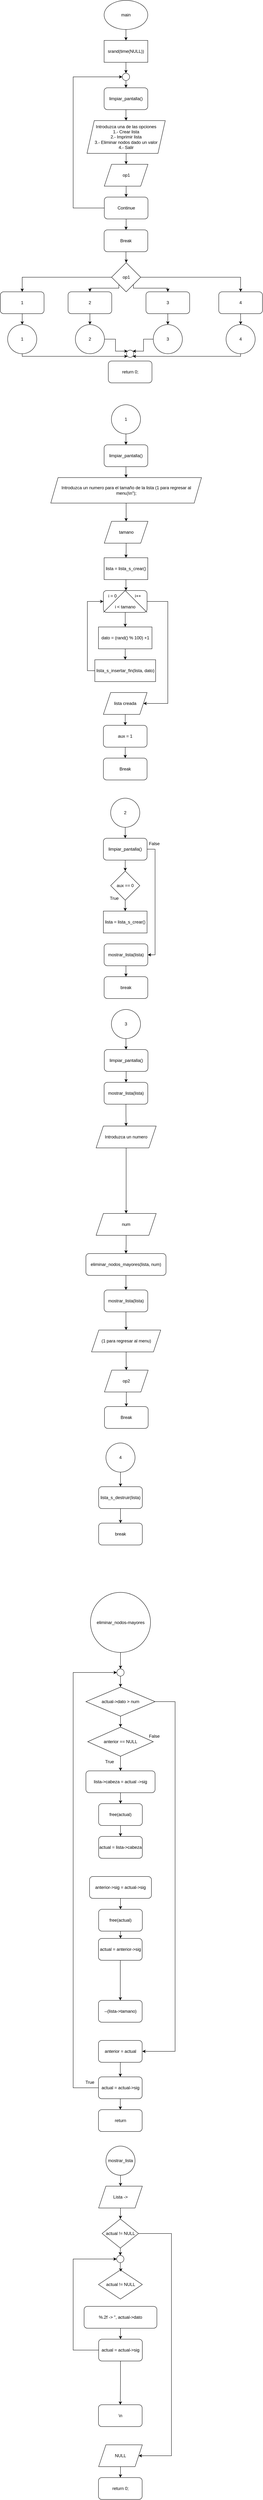 <mxfile version="26.0.13">
  <diagram name="Page-1" id="BQ-xQXfEWZ96B3WqzvJV">
    <mxGraphModel dx="1706" dy="889" grid="1" gridSize="10" guides="1" tooltips="1" connect="1" arrows="1" fold="1" page="1" pageScale="1" pageWidth="850" pageHeight="1100" math="0" shadow="0">
      <root>
        <mxCell id="0" />
        <mxCell id="1" parent="0" />
        <mxCell id="1jdU3O2AD0-BS01FVecg-3" value="" style="edgeStyle=orthogonalEdgeStyle;rounded=0;orthogonalLoop=1;jettySize=auto;html=1;" edge="1" parent="1" source="1jdU3O2AD0-BS01FVecg-1" target="1jdU3O2AD0-BS01FVecg-2">
          <mxGeometry relative="1" as="geometry" />
        </mxCell>
        <mxCell id="1jdU3O2AD0-BS01FVecg-1" value="main" style="ellipse;whiteSpace=wrap;html=1;" vertex="1" parent="1">
          <mxGeometry x="365" y="40" width="120" height="80" as="geometry" />
        </mxCell>
        <mxCell id="1jdU3O2AD0-BS01FVecg-27" style="edgeStyle=orthogonalEdgeStyle;rounded=0;orthogonalLoop=1;jettySize=auto;html=1;entryX=0.5;entryY=0;entryDx=0;entryDy=0;" edge="1" parent="1" source="1jdU3O2AD0-BS01FVecg-2" target="1jdU3O2AD0-BS01FVecg-7">
          <mxGeometry relative="1" as="geometry" />
        </mxCell>
        <mxCell id="1jdU3O2AD0-BS01FVecg-2" value="srand(time(NULL))" style="whiteSpace=wrap;html=1;" vertex="1" parent="1">
          <mxGeometry x="365" y="150" width="120" height="60" as="geometry" />
        </mxCell>
        <mxCell id="1jdU3O2AD0-BS01FVecg-12" style="edgeStyle=orthogonalEdgeStyle;rounded=0;orthogonalLoop=1;jettySize=auto;html=1;entryX=0.5;entryY=0;entryDx=0;entryDy=0;" edge="1" parent="1" source="1jdU3O2AD0-BS01FVecg-7" target="1jdU3O2AD0-BS01FVecg-8">
          <mxGeometry relative="1" as="geometry" />
        </mxCell>
        <mxCell id="1jdU3O2AD0-BS01FVecg-7" value="" style="ellipse;whiteSpace=wrap;html=1;aspect=fixed;" vertex="1" parent="1">
          <mxGeometry x="415" y="240" width="20" height="20" as="geometry" />
        </mxCell>
        <mxCell id="1jdU3O2AD0-BS01FVecg-13" style="edgeStyle=orthogonalEdgeStyle;rounded=0;orthogonalLoop=1;jettySize=auto;html=1;exitX=0.5;exitY=1;exitDx=0;exitDy=0;" edge="1" parent="1" source="1jdU3O2AD0-BS01FVecg-8" target="1jdU3O2AD0-BS01FVecg-9">
          <mxGeometry relative="1" as="geometry" />
        </mxCell>
        <mxCell id="1jdU3O2AD0-BS01FVecg-8" value="limpiar_pantalla()" style="rounded=1;whiteSpace=wrap;html=1;" vertex="1" parent="1">
          <mxGeometry x="365" y="280" width="120" height="60" as="geometry" />
        </mxCell>
        <mxCell id="1jdU3O2AD0-BS01FVecg-21" style="edgeStyle=orthogonalEdgeStyle;rounded=0;orthogonalLoop=1;jettySize=auto;html=1;" edge="1" parent="1" source="1jdU3O2AD0-BS01FVecg-9" target="1jdU3O2AD0-BS01FVecg-14">
          <mxGeometry relative="1" as="geometry" />
        </mxCell>
        <mxCell id="1jdU3O2AD0-BS01FVecg-9" value="&lt;div&gt;Introduzca una de las opciones&lt;/div&gt;&lt;div&gt;1.- Crear lista&lt;/div&gt;&lt;div&gt;2.- Imprimir lista&lt;/div&gt;&lt;div&gt;3.- Eliminar nodos dado un valor&lt;/div&gt;&lt;div&gt;4.- Salir&lt;/div&gt;" style="shape=parallelogram;perimeter=parallelogramPerimeter;whiteSpace=wrap;html=1;fixedSize=1;" vertex="1" parent="1">
          <mxGeometry x="318" y="370" width="215" height="90" as="geometry" />
        </mxCell>
        <mxCell id="1jdU3O2AD0-BS01FVecg-22" style="edgeStyle=orthogonalEdgeStyle;rounded=0;orthogonalLoop=1;jettySize=auto;html=1;" edge="1" parent="1" source="1jdU3O2AD0-BS01FVecg-14" target="1jdU3O2AD0-BS01FVecg-19">
          <mxGeometry relative="1" as="geometry" />
        </mxCell>
        <mxCell id="1jdU3O2AD0-BS01FVecg-14" value="op1" style="shape=parallelogram;perimeter=parallelogramPerimeter;whiteSpace=wrap;html=1;fixedSize=1;" vertex="1" parent="1">
          <mxGeometry x="365.5" y="490" width="120" height="60" as="geometry" />
        </mxCell>
        <mxCell id="1jdU3O2AD0-BS01FVecg-25" style="edgeStyle=orthogonalEdgeStyle;rounded=0;orthogonalLoop=1;jettySize=auto;html=1;" edge="1" parent="1" source="1jdU3O2AD0-BS01FVecg-17">
          <mxGeometry relative="1" as="geometry">
            <mxPoint x="425.455" y="760.045" as="targetPoint" />
          </mxGeometry>
        </mxCell>
        <mxCell id="1jdU3O2AD0-BS01FVecg-17" value="Break" style="rounded=1;whiteSpace=wrap;html=1;" vertex="1" parent="1">
          <mxGeometry x="365" y="670" width="120" height="60" as="geometry" />
        </mxCell>
        <mxCell id="1jdU3O2AD0-BS01FVecg-20" style="edgeStyle=orthogonalEdgeStyle;rounded=0;orthogonalLoop=1;jettySize=auto;html=1;entryX=0;entryY=0.5;entryDx=0;entryDy=0;" edge="1" parent="1" source="1jdU3O2AD0-BS01FVecg-19" target="1jdU3O2AD0-BS01FVecg-7">
          <mxGeometry relative="1" as="geometry">
            <Array as="points">
              <mxPoint x="280" y="610" />
              <mxPoint x="280" y="250" />
            </Array>
          </mxGeometry>
        </mxCell>
        <mxCell id="1jdU3O2AD0-BS01FVecg-23" style="edgeStyle=orthogonalEdgeStyle;rounded=0;orthogonalLoop=1;jettySize=auto;html=1;" edge="1" parent="1" source="1jdU3O2AD0-BS01FVecg-19" target="1jdU3O2AD0-BS01FVecg-17">
          <mxGeometry relative="1" as="geometry" />
        </mxCell>
        <mxCell id="1jdU3O2AD0-BS01FVecg-19" value="Continue" style="rounded=1;whiteSpace=wrap;html=1;" vertex="1" parent="1">
          <mxGeometry x="365.5" y="580" width="120" height="60" as="geometry" />
        </mxCell>
        <mxCell id="1jdU3O2AD0-BS01FVecg-68" style="edgeStyle=orthogonalEdgeStyle;rounded=0;orthogonalLoop=1;jettySize=auto;html=1;entryX=0.5;entryY=0;entryDx=0;entryDy=0;" edge="1" parent="1" source="1jdU3O2AD0-BS01FVecg-24" target="1jdU3O2AD0-BS01FVecg-26">
          <mxGeometry relative="1" as="geometry" />
        </mxCell>
        <mxCell id="1jdU3O2AD0-BS01FVecg-69" style="edgeStyle=orthogonalEdgeStyle;rounded=0;orthogonalLoop=1;jettySize=auto;html=1;exitX=0;exitY=1;exitDx=0;exitDy=0;entryX=0.5;entryY=0;entryDx=0;entryDy=0;" edge="1" parent="1" source="1jdU3O2AD0-BS01FVecg-24" target="1jdU3O2AD0-BS01FVecg-28">
          <mxGeometry relative="1" as="geometry">
            <Array as="points">
              <mxPoint x="405" y="830" />
              <mxPoint x="326" y="830" />
            </Array>
          </mxGeometry>
        </mxCell>
        <mxCell id="1jdU3O2AD0-BS01FVecg-70" style="edgeStyle=orthogonalEdgeStyle;rounded=0;orthogonalLoop=1;jettySize=auto;html=1;exitX=1;exitY=1;exitDx=0;exitDy=0;entryX=0.5;entryY=0;entryDx=0;entryDy=0;" edge="1" parent="1" source="1jdU3O2AD0-BS01FVecg-24" target="1jdU3O2AD0-BS01FVecg-29">
          <mxGeometry relative="1" as="geometry">
            <Array as="points">
              <mxPoint x="445" y="830" />
              <mxPoint x="540" y="830" />
            </Array>
          </mxGeometry>
        </mxCell>
        <mxCell id="1jdU3O2AD0-BS01FVecg-71" style="edgeStyle=orthogonalEdgeStyle;rounded=0;orthogonalLoop=1;jettySize=auto;html=1;" edge="1" parent="1" source="1jdU3O2AD0-BS01FVecg-24" target="1jdU3O2AD0-BS01FVecg-30">
          <mxGeometry relative="1" as="geometry">
            <Array as="points">
              <mxPoint x="740" y="800" />
            </Array>
          </mxGeometry>
        </mxCell>
        <mxCell id="1jdU3O2AD0-BS01FVecg-24" value="op1" style="rhombus;whiteSpace=wrap;html=1;" vertex="1" parent="1">
          <mxGeometry x="385.5" y="760" width="80" height="80" as="geometry" />
        </mxCell>
        <mxCell id="1jdU3O2AD0-BS01FVecg-32" value="" style="edgeStyle=orthogonalEdgeStyle;rounded=0;orthogonalLoop=1;jettySize=auto;html=1;" edge="1" parent="1" source="1jdU3O2AD0-BS01FVecg-26" target="1jdU3O2AD0-BS01FVecg-31">
          <mxGeometry relative="1" as="geometry" />
        </mxCell>
        <mxCell id="1jdU3O2AD0-BS01FVecg-26" value="1" style="rounded=1;whiteSpace=wrap;html=1;" vertex="1" parent="1">
          <mxGeometry x="80" y="840" width="120" height="60" as="geometry" />
        </mxCell>
        <mxCell id="1jdU3O2AD0-BS01FVecg-34" value="" style="edgeStyle=orthogonalEdgeStyle;rounded=0;orthogonalLoop=1;jettySize=auto;html=1;" edge="1" parent="1" source="1jdU3O2AD0-BS01FVecg-28" target="1jdU3O2AD0-BS01FVecg-33">
          <mxGeometry relative="1" as="geometry" />
        </mxCell>
        <mxCell id="1jdU3O2AD0-BS01FVecg-28" value="2" style="rounded=1;whiteSpace=wrap;html=1;" vertex="1" parent="1">
          <mxGeometry x="266" y="840" width="120" height="60" as="geometry" />
        </mxCell>
        <mxCell id="1jdU3O2AD0-BS01FVecg-36" value="" style="edgeStyle=orthogonalEdgeStyle;rounded=0;orthogonalLoop=1;jettySize=auto;html=1;" edge="1" parent="1" source="1jdU3O2AD0-BS01FVecg-29" target="1jdU3O2AD0-BS01FVecg-35">
          <mxGeometry relative="1" as="geometry" />
        </mxCell>
        <mxCell id="1jdU3O2AD0-BS01FVecg-29" value="3" style="rounded=1;whiteSpace=wrap;html=1;" vertex="1" parent="1">
          <mxGeometry x="480" y="840" width="120" height="60" as="geometry" />
        </mxCell>
        <mxCell id="1jdU3O2AD0-BS01FVecg-38" value="" style="edgeStyle=orthogonalEdgeStyle;rounded=0;orthogonalLoop=1;jettySize=auto;html=1;" edge="1" parent="1" source="1jdU3O2AD0-BS01FVecg-30" target="1jdU3O2AD0-BS01FVecg-37">
          <mxGeometry relative="1" as="geometry" />
        </mxCell>
        <mxCell id="1jdU3O2AD0-BS01FVecg-30" value="4" style="rounded=1;whiteSpace=wrap;html=1;" vertex="1" parent="1">
          <mxGeometry x="680" y="840" width="120" height="60" as="geometry" />
        </mxCell>
        <mxCell id="1jdU3O2AD0-BS01FVecg-121" style="edgeStyle=orthogonalEdgeStyle;rounded=0;orthogonalLoop=1;jettySize=auto;html=1;entryX=0;entryY=1;entryDx=0;entryDy=0;" edge="1" parent="1" source="1jdU3O2AD0-BS01FVecg-31" target="1jdU3O2AD0-BS01FVecg-119">
          <mxGeometry relative="1" as="geometry">
            <Array as="points">
              <mxPoint x="140" y="1017" />
            </Array>
          </mxGeometry>
        </mxCell>
        <mxCell id="1jdU3O2AD0-BS01FVecg-31" value="1" style="ellipse;whiteSpace=wrap;html=1;rounded=1;" vertex="1" parent="1">
          <mxGeometry x="100" y="930" width="80" height="80" as="geometry" />
        </mxCell>
        <mxCell id="1jdU3O2AD0-BS01FVecg-123" style="edgeStyle=orthogonalEdgeStyle;rounded=0;orthogonalLoop=1;jettySize=auto;html=1;entryX=0;entryY=0;entryDx=0;entryDy=0;" edge="1" parent="1" source="1jdU3O2AD0-BS01FVecg-33" target="1jdU3O2AD0-BS01FVecg-119">
          <mxGeometry relative="1" as="geometry" />
        </mxCell>
        <mxCell id="1jdU3O2AD0-BS01FVecg-33" value="2" style="ellipse;whiteSpace=wrap;html=1;rounded=1;" vertex="1" parent="1">
          <mxGeometry x="286" y="930" width="80" height="80" as="geometry" />
        </mxCell>
        <mxCell id="1jdU3O2AD0-BS01FVecg-124" style="edgeStyle=orthogonalEdgeStyle;rounded=0;orthogonalLoop=1;jettySize=auto;html=1;entryX=1;entryY=0;entryDx=0;entryDy=0;" edge="1" parent="1" source="1jdU3O2AD0-BS01FVecg-35" target="1jdU3O2AD0-BS01FVecg-119">
          <mxGeometry relative="1" as="geometry" />
        </mxCell>
        <mxCell id="1jdU3O2AD0-BS01FVecg-35" value="3" style="ellipse;whiteSpace=wrap;html=1;rounded=1;" vertex="1" parent="1">
          <mxGeometry x="500" y="930" width="80" height="80" as="geometry" />
        </mxCell>
        <mxCell id="1jdU3O2AD0-BS01FVecg-125" style="edgeStyle=orthogonalEdgeStyle;rounded=0;orthogonalLoop=1;jettySize=auto;html=1;entryX=1;entryY=1;entryDx=0;entryDy=0;" edge="1" parent="1" source="1jdU3O2AD0-BS01FVecg-37" target="1jdU3O2AD0-BS01FVecg-119">
          <mxGeometry relative="1" as="geometry">
            <mxPoint x="450" y="1020" as="targetPoint" />
            <Array as="points">
              <mxPoint x="740" y="1017" />
            </Array>
          </mxGeometry>
        </mxCell>
        <mxCell id="1jdU3O2AD0-BS01FVecg-37" value="4" style="ellipse;whiteSpace=wrap;html=1;rounded=1;" vertex="1" parent="1">
          <mxGeometry x="700" y="930" width="80" height="80" as="geometry" />
        </mxCell>
        <mxCell id="1jdU3O2AD0-BS01FVecg-41" value="" style="edgeStyle=orthogonalEdgeStyle;rounded=0;orthogonalLoop=1;jettySize=auto;html=1;" edge="1" parent="1" source="1jdU3O2AD0-BS01FVecg-39" target="1jdU3O2AD0-BS01FVecg-40">
          <mxGeometry relative="1" as="geometry" />
        </mxCell>
        <mxCell id="1jdU3O2AD0-BS01FVecg-39" value="1" style="ellipse;whiteSpace=wrap;html=1;aspect=fixed;" vertex="1" parent="1">
          <mxGeometry x="385" y="1150" width="80" height="80" as="geometry" />
        </mxCell>
        <mxCell id="1jdU3O2AD0-BS01FVecg-75" style="edgeStyle=orthogonalEdgeStyle;rounded=0;orthogonalLoop=1;jettySize=auto;html=1;exitX=0.5;exitY=1;exitDx=0;exitDy=0;" edge="1" parent="1" source="1jdU3O2AD0-BS01FVecg-40" target="1jdU3O2AD0-BS01FVecg-42">
          <mxGeometry relative="1" as="geometry" />
        </mxCell>
        <mxCell id="1jdU3O2AD0-BS01FVecg-40" value="limpiar_pantalla()" style="rounded=1;whiteSpace=wrap;html=1;" vertex="1" parent="1">
          <mxGeometry x="365" y="1260" width="120" height="60" as="geometry" />
        </mxCell>
        <mxCell id="1jdU3O2AD0-BS01FVecg-54" style="edgeStyle=orthogonalEdgeStyle;rounded=0;orthogonalLoop=1;jettySize=auto;html=1;" edge="1" parent="1" source="1jdU3O2AD0-BS01FVecg-42" target="1jdU3O2AD0-BS01FVecg-53">
          <mxGeometry relative="1" as="geometry" />
        </mxCell>
        <mxCell id="1jdU3O2AD0-BS01FVecg-42" value="Introduzca un numero para el tamaño de la lista (1 para regresar al menu)\n&quot;);" style="shape=parallelogram;perimeter=parallelogramPerimeter;whiteSpace=wrap;html=1;fixedSize=1;" vertex="1" parent="1">
          <mxGeometry x="218.5" y="1350" width="414" height="70" as="geometry" />
        </mxCell>
        <mxCell id="1jdU3O2AD0-BS01FVecg-56" style="edgeStyle=orthogonalEdgeStyle;rounded=0;orthogonalLoop=1;jettySize=auto;html=1;" edge="1" parent="1" source="1jdU3O2AD0-BS01FVecg-43">
          <mxGeometry relative="1" as="geometry">
            <mxPoint x="425" y="1660" as="targetPoint" />
          </mxGeometry>
        </mxCell>
        <mxCell id="1jdU3O2AD0-BS01FVecg-43" value="lista = lista_s_crear()" style="whiteSpace=wrap;html=1;" vertex="1" parent="1">
          <mxGeometry x="365" y="1570" width="120" height="60" as="geometry" />
        </mxCell>
        <mxCell id="1jdU3O2AD0-BS01FVecg-48" value="" style="group" vertex="1" connectable="0" parent="1">
          <mxGeometry x="363" y="1660" width="125" height="60" as="geometry" />
        </mxCell>
        <mxCell id="1jdU3O2AD0-BS01FVecg-45" value="" style="rounded=1;whiteSpace=wrap;html=1;" vertex="1" parent="1jdU3O2AD0-BS01FVecg-48">
          <mxGeometry width="120" height="60" as="geometry" />
        </mxCell>
        <mxCell id="1jdU3O2AD0-BS01FVecg-46" value="" style="endArrow=none;html=1;rounded=0;entryX=0.5;entryY=0;entryDx=0;entryDy=0;exitX=0;exitY=1;exitDx=0;exitDy=0;" edge="1" parent="1jdU3O2AD0-BS01FVecg-48" source="1jdU3O2AD0-BS01FVecg-45" target="1jdU3O2AD0-BS01FVecg-45">
          <mxGeometry width="50" height="50" relative="1" as="geometry">
            <mxPoint x="1" y="60" as="sourcePoint" />
            <mxPoint x="51" y="10" as="targetPoint" />
          </mxGeometry>
        </mxCell>
        <mxCell id="1jdU3O2AD0-BS01FVecg-47" value="" style="endArrow=none;html=1;rounded=0;entryX=0.5;entryY=0;entryDx=0;entryDy=0;exitX=1;exitY=1;exitDx=0;exitDy=0;" edge="1" parent="1jdU3O2AD0-BS01FVecg-48" source="1jdU3O2AD0-BS01FVecg-45" target="1jdU3O2AD0-BS01FVecg-45">
          <mxGeometry width="50" height="50" relative="1" as="geometry">
            <mxPoint x="11" y="70" as="sourcePoint" />
            <mxPoint x="70" y="10" as="targetPoint" />
          </mxGeometry>
        </mxCell>
        <mxCell id="1jdU3O2AD0-BS01FVecg-49" value="i = 0" style="text;html=1;align=center;verticalAlign=middle;whiteSpace=wrap;rounded=0;" vertex="1" parent="1jdU3O2AD0-BS01FVecg-48">
          <mxGeometry x="-5" width="60" height="30" as="geometry" />
        </mxCell>
        <mxCell id="1jdU3O2AD0-BS01FVecg-50" value="i &amp;lt; tamano" style="text;html=1;align=center;verticalAlign=middle;whiteSpace=wrap;rounded=0;" vertex="1" parent="1jdU3O2AD0-BS01FVecg-48">
          <mxGeometry x="30" y="30" width="60" height="30" as="geometry" />
        </mxCell>
        <mxCell id="1jdU3O2AD0-BS01FVecg-51" value="i++" style="text;html=1;align=center;verticalAlign=middle;whiteSpace=wrap;rounded=0;" vertex="1" parent="1jdU3O2AD0-BS01FVecg-48">
          <mxGeometry x="65" width="60" height="30" as="geometry" />
        </mxCell>
        <mxCell id="1jdU3O2AD0-BS01FVecg-55" style="edgeStyle=orthogonalEdgeStyle;rounded=0;orthogonalLoop=1;jettySize=auto;html=1;entryX=0.5;entryY=0;entryDx=0;entryDy=0;" edge="1" parent="1" source="1jdU3O2AD0-BS01FVecg-53" target="1jdU3O2AD0-BS01FVecg-43">
          <mxGeometry relative="1" as="geometry" />
        </mxCell>
        <mxCell id="1jdU3O2AD0-BS01FVecg-53" value="tamano" style="shape=parallelogram;perimeter=parallelogramPerimeter;whiteSpace=wrap;html=1;fixedSize=1;" vertex="1" parent="1">
          <mxGeometry x="365.5" y="1470" width="120" height="60" as="geometry" />
        </mxCell>
        <mxCell id="1jdU3O2AD0-BS01FVecg-60" value="" style="edgeStyle=orthogonalEdgeStyle;rounded=0;orthogonalLoop=1;jettySize=auto;html=1;" edge="1" parent="1" source="1jdU3O2AD0-BS01FVecg-57" target="1jdU3O2AD0-BS01FVecg-59">
          <mxGeometry relative="1" as="geometry" />
        </mxCell>
        <mxCell id="1jdU3O2AD0-BS01FVecg-57" value="dato = (rand() % 100) +1" style="whiteSpace=wrap;html=1;" vertex="1" parent="1">
          <mxGeometry x="349.5" y="1760" width="147" height="60" as="geometry" />
        </mxCell>
        <mxCell id="1jdU3O2AD0-BS01FVecg-58" value="" style="edgeStyle=orthogonalEdgeStyle;rounded=0;orthogonalLoop=1;jettySize=auto;html=1;" edge="1" parent="1" source="1jdU3O2AD0-BS01FVecg-50" target="1jdU3O2AD0-BS01FVecg-57">
          <mxGeometry relative="1" as="geometry" />
        </mxCell>
        <mxCell id="1jdU3O2AD0-BS01FVecg-61" style="edgeStyle=orthogonalEdgeStyle;rounded=0;orthogonalLoop=1;jettySize=auto;html=1;entryX=0;entryY=0.5;entryDx=0;entryDy=0;" edge="1" parent="1" source="1jdU3O2AD0-BS01FVecg-59" target="1jdU3O2AD0-BS01FVecg-45">
          <mxGeometry relative="1" as="geometry">
            <Array as="points">
              <mxPoint x="319" y="1880" />
              <mxPoint x="319" y="1690" />
            </Array>
          </mxGeometry>
        </mxCell>
        <mxCell id="1jdU3O2AD0-BS01FVecg-59" value="lista_s_insertar_fin(lista, dato)" style="whiteSpace=wrap;html=1;" vertex="1" parent="1">
          <mxGeometry x="339.5" y="1850" width="167" height="60" as="geometry" />
        </mxCell>
        <mxCell id="1jdU3O2AD0-BS01FVecg-65" value="" style="edgeStyle=orthogonalEdgeStyle;rounded=0;orthogonalLoop=1;jettySize=auto;html=1;" edge="1" parent="1" source="1jdU3O2AD0-BS01FVecg-63" target="1jdU3O2AD0-BS01FVecg-64">
          <mxGeometry relative="1" as="geometry" />
        </mxCell>
        <mxCell id="1jdU3O2AD0-BS01FVecg-63" value="lista creada" style="shape=parallelogram;perimeter=parallelogramPerimeter;whiteSpace=wrap;html=1;fixedSize=1;" vertex="1" parent="1">
          <mxGeometry x="363" y="1940" width="120" height="60" as="geometry" />
        </mxCell>
        <mxCell id="1jdU3O2AD0-BS01FVecg-62" style="edgeStyle=orthogonalEdgeStyle;rounded=0;orthogonalLoop=1;jettySize=auto;html=1;exitX=1;exitY=0.5;exitDx=0;exitDy=0;" edge="1" parent="1" source="1jdU3O2AD0-BS01FVecg-45" target="1jdU3O2AD0-BS01FVecg-63">
          <mxGeometry relative="1" as="geometry">
            <mxPoint x="410" y="1950" as="targetPoint" />
            <Array as="points">
              <mxPoint x="540" y="1690" />
              <mxPoint x="540" y="1970" />
            </Array>
          </mxGeometry>
        </mxCell>
        <mxCell id="1jdU3O2AD0-BS01FVecg-67" style="edgeStyle=orthogonalEdgeStyle;rounded=0;orthogonalLoop=1;jettySize=auto;html=1;entryX=0.5;entryY=0;entryDx=0;entryDy=0;" edge="1" parent="1" source="1jdU3O2AD0-BS01FVecg-64" target="1jdU3O2AD0-BS01FVecg-66">
          <mxGeometry relative="1" as="geometry" />
        </mxCell>
        <mxCell id="1jdU3O2AD0-BS01FVecg-64" value="aux = 1" style="rounded=1;whiteSpace=wrap;html=1;" vertex="1" parent="1">
          <mxGeometry x="363" y="2030" width="120" height="60" as="geometry" />
        </mxCell>
        <mxCell id="1jdU3O2AD0-BS01FVecg-66" value="Break" style="rounded=1;whiteSpace=wrap;html=1;" vertex="1" parent="1">
          <mxGeometry x="363" y="2120" width="120" height="60" as="geometry" />
        </mxCell>
        <mxCell id="1jdU3O2AD0-BS01FVecg-77" style="edgeStyle=orthogonalEdgeStyle;rounded=0;orthogonalLoop=1;jettySize=auto;html=1;" edge="1" parent="1" source="1jdU3O2AD0-BS01FVecg-72" target="1jdU3O2AD0-BS01FVecg-76">
          <mxGeometry relative="1" as="geometry" />
        </mxCell>
        <mxCell id="1jdU3O2AD0-BS01FVecg-72" value="2" style="ellipse;whiteSpace=wrap;html=1;aspect=fixed;" vertex="1" parent="1">
          <mxGeometry x="383" y="2230" width="80" height="80" as="geometry" />
        </mxCell>
        <mxCell id="1jdU3O2AD0-BS01FVecg-79" style="edgeStyle=orthogonalEdgeStyle;rounded=0;orthogonalLoop=1;jettySize=auto;html=1;" edge="1" parent="1" source="1jdU3O2AD0-BS01FVecg-76" target="1jdU3O2AD0-BS01FVecg-78">
          <mxGeometry relative="1" as="geometry" />
        </mxCell>
        <mxCell id="1jdU3O2AD0-BS01FVecg-84" style="edgeStyle=orthogonalEdgeStyle;rounded=0;orthogonalLoop=1;jettySize=auto;html=1;entryX=1;entryY=0.5;entryDx=0;entryDy=0;" edge="1" parent="1" source="1jdU3O2AD0-BS01FVecg-76" target="1jdU3O2AD0-BS01FVecg-83">
          <mxGeometry relative="1" as="geometry">
            <Array as="points">
              <mxPoint x="505" y="2370" />
              <mxPoint x="505" y="2660" />
            </Array>
          </mxGeometry>
        </mxCell>
        <mxCell id="1jdU3O2AD0-BS01FVecg-76" value="limpiar_pantalla()" style="rounded=1;whiteSpace=wrap;html=1;" vertex="1" parent="1">
          <mxGeometry x="363" y="2340" width="120" height="60" as="geometry" />
        </mxCell>
        <mxCell id="1jdU3O2AD0-BS01FVecg-81" value="" style="edgeStyle=orthogonalEdgeStyle;rounded=0;orthogonalLoop=1;jettySize=auto;html=1;" edge="1" parent="1" source="1jdU3O2AD0-BS01FVecg-78" target="1jdU3O2AD0-BS01FVecg-80">
          <mxGeometry relative="1" as="geometry" />
        </mxCell>
        <mxCell id="1jdU3O2AD0-BS01FVecg-78" value="aux == 0" style="rhombus;whiteSpace=wrap;html=1;" vertex="1" parent="1">
          <mxGeometry x="383" y="2430" width="80" height="80" as="geometry" />
        </mxCell>
        <mxCell id="1jdU3O2AD0-BS01FVecg-80" value="lista = lista_s_crear()" style="whiteSpace=wrap;html=1;" vertex="1" parent="1">
          <mxGeometry x="363" y="2540" width="120" height="60" as="geometry" />
        </mxCell>
        <mxCell id="1jdU3O2AD0-BS01FVecg-82" value="True" style="text;html=1;align=center;verticalAlign=middle;whiteSpace=wrap;rounded=0;" vertex="1" parent="1">
          <mxGeometry x="363" y="2490" width="60" height="30" as="geometry" />
        </mxCell>
        <mxCell id="1jdU3O2AD0-BS01FVecg-87" value="" style="edgeStyle=orthogonalEdgeStyle;rounded=0;orthogonalLoop=1;jettySize=auto;html=1;" edge="1" parent="1" source="1jdU3O2AD0-BS01FVecg-83" target="1jdU3O2AD0-BS01FVecg-86">
          <mxGeometry relative="1" as="geometry" />
        </mxCell>
        <mxCell id="1jdU3O2AD0-BS01FVecg-83" value="mostrar_lista(lista)" style="rounded=1;whiteSpace=wrap;html=1;" vertex="1" parent="1">
          <mxGeometry x="365" y="2630" width="120" height="60" as="geometry" />
        </mxCell>
        <mxCell id="1jdU3O2AD0-BS01FVecg-85" value="False" style="text;html=1;align=center;verticalAlign=middle;whiteSpace=wrap;rounded=0;" vertex="1" parent="1">
          <mxGeometry x="473" y="2340" width="60" height="30" as="geometry" />
        </mxCell>
        <mxCell id="1jdU3O2AD0-BS01FVecg-86" value="break" style="whiteSpace=wrap;html=1;rounded=1;" vertex="1" parent="1">
          <mxGeometry x="365" y="2720" width="120" height="60" as="geometry" />
        </mxCell>
        <mxCell id="1jdU3O2AD0-BS01FVecg-90" style="edgeStyle=orthogonalEdgeStyle;rounded=0;orthogonalLoop=1;jettySize=auto;html=1;" edge="1" parent="1" source="1jdU3O2AD0-BS01FVecg-88" target="1jdU3O2AD0-BS01FVecg-89">
          <mxGeometry relative="1" as="geometry" />
        </mxCell>
        <mxCell id="1jdU3O2AD0-BS01FVecg-88" value="3" style="ellipse;whiteSpace=wrap;html=1;aspect=fixed;" vertex="1" parent="1">
          <mxGeometry x="385" y="2810" width="80" height="80" as="geometry" />
        </mxCell>
        <mxCell id="1jdU3O2AD0-BS01FVecg-92" style="edgeStyle=orthogonalEdgeStyle;rounded=0;orthogonalLoop=1;jettySize=auto;html=1;" edge="1" parent="1" source="1jdU3O2AD0-BS01FVecg-89" target="1jdU3O2AD0-BS01FVecg-91">
          <mxGeometry relative="1" as="geometry" />
        </mxCell>
        <mxCell id="1jdU3O2AD0-BS01FVecg-89" value="limpiar_pantalla()" style="rounded=1;whiteSpace=wrap;html=1;" vertex="1" parent="1">
          <mxGeometry x="365.5" y="2920" width="120" height="60" as="geometry" />
        </mxCell>
        <mxCell id="1jdU3O2AD0-BS01FVecg-107" style="edgeStyle=orthogonalEdgeStyle;rounded=0;orthogonalLoop=1;jettySize=auto;html=1;" edge="1" parent="1" source="1jdU3O2AD0-BS01FVecg-91" target="1jdU3O2AD0-BS01FVecg-94">
          <mxGeometry relative="1" as="geometry" />
        </mxCell>
        <mxCell id="1jdU3O2AD0-BS01FVecg-91" value="mostrar_lista(lista)" style="rounded=1;whiteSpace=wrap;html=1;" vertex="1" parent="1">
          <mxGeometry x="365" y="3010" width="120" height="60" as="geometry" />
        </mxCell>
        <mxCell id="1jdU3O2AD0-BS01FVecg-97" value="" style="edgeStyle=orthogonalEdgeStyle;rounded=0;orthogonalLoop=1;jettySize=auto;html=1;" edge="1" parent="1" source="1jdU3O2AD0-BS01FVecg-94" target="1jdU3O2AD0-BS01FVecg-96">
          <mxGeometry relative="1" as="geometry" />
        </mxCell>
        <mxCell id="1jdU3O2AD0-BS01FVecg-94" value="Introduzca un numero" style="shape=parallelogram;perimeter=parallelogramPerimeter;whiteSpace=wrap;html=1;fixedSize=1;" vertex="1" parent="1">
          <mxGeometry x="343" y="3130" width="165" height="60" as="geometry" />
        </mxCell>
        <mxCell id="1jdU3O2AD0-BS01FVecg-103" style="edgeStyle=orthogonalEdgeStyle;rounded=0;orthogonalLoop=1;jettySize=auto;html=1;" edge="1" parent="1" source="1jdU3O2AD0-BS01FVecg-96" target="1jdU3O2AD0-BS01FVecg-100">
          <mxGeometry relative="1" as="geometry" />
        </mxCell>
        <mxCell id="1jdU3O2AD0-BS01FVecg-96" value="num" style="shape=parallelogram;perimeter=parallelogramPerimeter;whiteSpace=wrap;html=1;fixedSize=1;" vertex="1" parent="1">
          <mxGeometry x="343" y="3370" width="165" height="60" as="geometry" />
        </mxCell>
        <mxCell id="1jdU3O2AD0-BS01FVecg-105" style="edgeStyle=orthogonalEdgeStyle;rounded=0;orthogonalLoop=1;jettySize=auto;html=1;" edge="1" parent="1" source="1jdU3O2AD0-BS01FVecg-100" target="1jdU3O2AD0-BS01FVecg-104">
          <mxGeometry relative="1" as="geometry" />
        </mxCell>
        <mxCell id="1jdU3O2AD0-BS01FVecg-100" value="eliminar_nodos_mayores(lista, num)" style="rounded=1;whiteSpace=wrap;html=1;" vertex="1" parent="1">
          <mxGeometry x="315" y="3480" width="220" height="60" as="geometry" />
        </mxCell>
        <mxCell id="1jdU3O2AD0-BS01FVecg-108" style="edgeStyle=orthogonalEdgeStyle;rounded=0;orthogonalLoop=1;jettySize=auto;html=1;" edge="1" parent="1" source="1jdU3O2AD0-BS01FVecg-104" target="1jdU3O2AD0-BS01FVecg-106">
          <mxGeometry relative="1" as="geometry" />
        </mxCell>
        <mxCell id="1jdU3O2AD0-BS01FVecg-104" value="mostrar_lista(lista)" style="rounded=1;whiteSpace=wrap;html=1;" vertex="1" parent="1">
          <mxGeometry x="365" y="3580" width="120" height="60" as="geometry" />
        </mxCell>
        <mxCell id="1jdU3O2AD0-BS01FVecg-110" style="edgeStyle=orthogonalEdgeStyle;rounded=0;orthogonalLoop=1;jettySize=auto;html=1;" edge="1" parent="1" source="1jdU3O2AD0-BS01FVecg-106" target="1jdU3O2AD0-BS01FVecg-109">
          <mxGeometry relative="1" as="geometry" />
        </mxCell>
        <mxCell id="1jdU3O2AD0-BS01FVecg-106" value="(1 para regresar al menu)" style="shape=parallelogram;perimeter=parallelogramPerimeter;whiteSpace=wrap;html=1;fixedSize=1;" vertex="1" parent="1">
          <mxGeometry x="330.5" y="3690" width="190" height="60" as="geometry" />
        </mxCell>
        <mxCell id="1jdU3O2AD0-BS01FVecg-112" style="edgeStyle=orthogonalEdgeStyle;rounded=0;orthogonalLoop=1;jettySize=auto;html=1;" edge="1" parent="1" source="1jdU3O2AD0-BS01FVecg-109" target="1jdU3O2AD0-BS01FVecg-111">
          <mxGeometry relative="1" as="geometry" />
        </mxCell>
        <mxCell id="1jdU3O2AD0-BS01FVecg-109" value="op2" style="shape=parallelogram;perimeter=parallelogramPerimeter;whiteSpace=wrap;html=1;fixedSize=1;" vertex="1" parent="1">
          <mxGeometry x="366" y="3800" width="120" height="60" as="geometry" />
        </mxCell>
        <mxCell id="1jdU3O2AD0-BS01FVecg-111" value="Break" style="rounded=1;whiteSpace=wrap;html=1;" vertex="1" parent="1">
          <mxGeometry x="366" y="3900" width="120" height="60" as="geometry" />
        </mxCell>
        <mxCell id="1jdU3O2AD0-BS01FVecg-115" style="edgeStyle=orthogonalEdgeStyle;rounded=0;orthogonalLoop=1;jettySize=auto;html=1;" edge="1" parent="1" source="1jdU3O2AD0-BS01FVecg-113" target="1jdU3O2AD0-BS01FVecg-114">
          <mxGeometry relative="1" as="geometry" />
        </mxCell>
        <mxCell id="1jdU3O2AD0-BS01FVecg-113" value="4" style="ellipse;whiteSpace=wrap;html=1;aspect=fixed;" vertex="1" parent="1">
          <mxGeometry x="370" y="4000" width="80" height="80" as="geometry" />
        </mxCell>
        <mxCell id="1jdU3O2AD0-BS01FVecg-117" value="" style="edgeStyle=orthogonalEdgeStyle;rounded=0;orthogonalLoop=1;jettySize=auto;html=1;" edge="1" parent="1" source="1jdU3O2AD0-BS01FVecg-114" target="1jdU3O2AD0-BS01FVecg-116">
          <mxGeometry relative="1" as="geometry" />
        </mxCell>
        <mxCell id="1jdU3O2AD0-BS01FVecg-114" value="lista_s_destruir(lista)" style="rounded=1;whiteSpace=wrap;html=1;" vertex="1" parent="1">
          <mxGeometry x="350" y="4120" width="120" height="60" as="geometry" />
        </mxCell>
        <mxCell id="1jdU3O2AD0-BS01FVecg-116" value="break" style="whiteSpace=wrap;html=1;rounded=1;" vertex="1" parent="1">
          <mxGeometry x="350" y="4220" width="120" height="60" as="geometry" />
        </mxCell>
        <mxCell id="1jdU3O2AD0-BS01FVecg-118" value="return 0;" style="rounded=1;whiteSpace=wrap;html=1;" vertex="1" parent="1">
          <mxGeometry x="376.5" y="1030" width="120" height="60" as="geometry" />
        </mxCell>
        <mxCell id="1jdU3O2AD0-BS01FVecg-119" value="" style="ellipse;whiteSpace=wrap;html=1;aspect=fixed;" vertex="1" parent="1">
          <mxGeometry x="426.5" y="1000" width="20" height="20" as="geometry" />
        </mxCell>
        <mxCell id="1jdU3O2AD0-BS01FVecg-156" style="edgeStyle=orthogonalEdgeStyle;rounded=0;orthogonalLoop=1;jettySize=auto;html=1;entryX=0.5;entryY=0;entryDx=0;entryDy=0;" edge="1" parent="1" source="1jdU3O2AD0-BS01FVecg-127" target="1jdU3O2AD0-BS01FVecg-128">
          <mxGeometry relative="1" as="geometry" />
        </mxCell>
        <mxCell id="1jdU3O2AD0-BS01FVecg-127" value="eliminar_nodos-mayores" style="ellipse;whiteSpace=wrap;html=1;aspect=fixed;" vertex="1" parent="1">
          <mxGeometry x="327.5" y="4410" width="165" height="165" as="geometry" />
        </mxCell>
        <mxCell id="1jdU3O2AD0-BS01FVecg-157" style="edgeStyle=orthogonalEdgeStyle;rounded=0;orthogonalLoop=1;jettySize=auto;html=1;entryX=0.5;entryY=0;entryDx=0;entryDy=0;" edge="1" parent="1" source="1jdU3O2AD0-BS01FVecg-128" target="1jdU3O2AD0-BS01FVecg-129">
          <mxGeometry relative="1" as="geometry" />
        </mxCell>
        <mxCell id="1jdU3O2AD0-BS01FVecg-128" value="" style="ellipse;whiteSpace=wrap;html=1;aspect=fixed;" vertex="1" parent="1">
          <mxGeometry x="400" y="4620" width="20" height="20" as="geometry" />
        </mxCell>
        <mxCell id="1jdU3O2AD0-BS01FVecg-134" style="edgeStyle=orthogonalEdgeStyle;rounded=0;orthogonalLoop=1;jettySize=auto;html=1;" edge="1" parent="1" source="1jdU3O2AD0-BS01FVecg-129" target="1jdU3O2AD0-BS01FVecg-130">
          <mxGeometry relative="1" as="geometry" />
        </mxCell>
        <mxCell id="1jdU3O2AD0-BS01FVecg-149" style="edgeStyle=orthogonalEdgeStyle;rounded=0;orthogonalLoop=1;jettySize=auto;html=1;" edge="1" parent="1" source="1jdU3O2AD0-BS01FVecg-129">
          <mxGeometry relative="1" as="geometry">
            <mxPoint x="470" y="5670" as="targetPoint" />
            <Array as="points">
              <mxPoint x="560" y="4710" />
              <mxPoint x="560" y="5670" />
            </Array>
          </mxGeometry>
        </mxCell>
        <mxCell id="1jdU3O2AD0-BS01FVecg-129" value="actual-&amp;gt;dato &amp;gt; num" style="rhombus;whiteSpace=wrap;html=1;" vertex="1" parent="1">
          <mxGeometry x="315" y="4670" width="190" height="80" as="geometry" />
        </mxCell>
        <mxCell id="1jdU3O2AD0-BS01FVecg-135" style="edgeStyle=orthogonalEdgeStyle;rounded=0;orthogonalLoop=1;jettySize=auto;html=1;" edge="1" parent="1" source="1jdU3O2AD0-BS01FVecg-130" target="1jdU3O2AD0-BS01FVecg-131">
          <mxGeometry relative="1" as="geometry" />
        </mxCell>
        <mxCell id="1jdU3O2AD0-BS01FVecg-130" value="anterior == NULL" style="rhombus;whiteSpace=wrap;html=1;" vertex="1" parent="1">
          <mxGeometry x="320" y="4780" width="180" height="80" as="geometry" />
        </mxCell>
        <mxCell id="1jdU3O2AD0-BS01FVecg-133" value="" style="edgeStyle=orthogonalEdgeStyle;rounded=0;orthogonalLoop=1;jettySize=auto;html=1;" edge="1" parent="1" source="1jdU3O2AD0-BS01FVecg-131" target="1jdU3O2AD0-BS01FVecg-132">
          <mxGeometry relative="1" as="geometry" />
        </mxCell>
        <mxCell id="1jdU3O2AD0-BS01FVecg-131" value="lista-&amp;gt;cabeza = actual -&amp;gt;sig" style="rounded=1;whiteSpace=wrap;html=1;" vertex="1" parent="1">
          <mxGeometry x="315" y="4900" width="190" height="60" as="geometry" />
        </mxCell>
        <mxCell id="1jdU3O2AD0-BS01FVecg-137" value="" style="edgeStyle=orthogonalEdgeStyle;rounded=0;orthogonalLoop=1;jettySize=auto;html=1;" edge="1" parent="1" source="1jdU3O2AD0-BS01FVecg-132" target="1jdU3O2AD0-BS01FVecg-136">
          <mxGeometry relative="1" as="geometry" />
        </mxCell>
        <mxCell id="1jdU3O2AD0-BS01FVecg-132" value="free(actual)" style="whiteSpace=wrap;html=1;rounded=1;" vertex="1" parent="1">
          <mxGeometry x="350" y="4990" width="120" height="60" as="geometry" />
        </mxCell>
        <mxCell id="1jdU3O2AD0-BS01FVecg-136" value="actual = lista-&amp;gt;cabeza" style="whiteSpace=wrap;html=1;rounded=1;" vertex="1" parent="1">
          <mxGeometry x="350" y="5080" width="120" height="60" as="geometry" />
        </mxCell>
        <mxCell id="1jdU3O2AD0-BS01FVecg-143" value="" style="edgeStyle=orthogonalEdgeStyle;rounded=0;orthogonalLoop=1;jettySize=auto;html=1;" edge="1" parent="1" source="1jdU3O2AD0-BS01FVecg-138" target="1jdU3O2AD0-BS01FVecg-142">
          <mxGeometry relative="1" as="geometry" />
        </mxCell>
        <mxCell id="1jdU3O2AD0-BS01FVecg-138" value="anterior-&amp;gt;sig = actual-&amp;gt;sig" style="rounded=1;whiteSpace=wrap;html=1;" vertex="1" parent="1">
          <mxGeometry x="325" y="5190" width="170" height="60" as="geometry" />
        </mxCell>
        <mxCell id="1jdU3O2AD0-BS01FVecg-140" value="True" style="text;html=1;align=center;verticalAlign=middle;whiteSpace=wrap;rounded=0;" vertex="1" parent="1">
          <mxGeometry x="349.5" y="4860" width="60" height="30" as="geometry" />
        </mxCell>
        <mxCell id="1jdU3O2AD0-BS01FVecg-141" value="False" style="text;html=1;align=center;verticalAlign=middle;whiteSpace=wrap;rounded=0;" vertex="1" parent="1">
          <mxGeometry x="473" y="4790" width="60" height="30" as="geometry" />
        </mxCell>
        <mxCell id="1jdU3O2AD0-BS01FVecg-145" value="" style="edgeStyle=orthogonalEdgeStyle;rounded=0;orthogonalLoop=1;jettySize=auto;html=1;" edge="1" parent="1" source="1jdU3O2AD0-BS01FVecg-142" target="1jdU3O2AD0-BS01FVecg-144">
          <mxGeometry relative="1" as="geometry" />
        </mxCell>
        <mxCell id="1jdU3O2AD0-BS01FVecg-142" value="free(actual)" style="whiteSpace=wrap;html=1;rounded=1;" vertex="1" parent="1">
          <mxGeometry x="350" y="5280" width="120" height="60" as="geometry" />
        </mxCell>
        <mxCell id="1jdU3O2AD0-BS01FVecg-147" value="" style="edgeStyle=orthogonalEdgeStyle;rounded=0;orthogonalLoop=1;jettySize=auto;html=1;" edge="1" parent="1" source="1jdU3O2AD0-BS01FVecg-144" target="1jdU3O2AD0-BS01FVecg-146">
          <mxGeometry relative="1" as="geometry" />
        </mxCell>
        <mxCell id="1jdU3O2AD0-BS01FVecg-144" value="actual = anterior-&amp;gt;sig" style="whiteSpace=wrap;html=1;rounded=1;" vertex="1" parent="1">
          <mxGeometry x="349.5" y="5360" width="120" height="60" as="geometry" />
        </mxCell>
        <mxCell id="1jdU3O2AD0-BS01FVecg-146" value="--(lista-&amp;gt;tamano)" style="whiteSpace=wrap;html=1;rounded=1;" vertex="1" parent="1">
          <mxGeometry x="349.5" y="5530" width="120" height="60" as="geometry" />
        </mxCell>
        <mxCell id="1jdU3O2AD0-BS01FVecg-153" value="" style="edgeStyle=orthogonalEdgeStyle;rounded=0;orthogonalLoop=1;jettySize=auto;html=1;" edge="1" parent="1" source="1jdU3O2AD0-BS01FVecg-148" target="1jdU3O2AD0-BS01FVecg-152">
          <mxGeometry relative="1" as="geometry" />
        </mxCell>
        <mxCell id="1jdU3O2AD0-BS01FVecg-148" value="anterior = actual" style="rounded=1;whiteSpace=wrap;html=1;" vertex="1" parent="1">
          <mxGeometry x="349.5" y="5640" width="120" height="60" as="geometry" />
        </mxCell>
        <mxCell id="1jdU3O2AD0-BS01FVecg-154" style="edgeStyle=orthogonalEdgeStyle;rounded=0;orthogonalLoop=1;jettySize=auto;html=1;entryX=0;entryY=0.5;entryDx=0;entryDy=0;" edge="1" parent="1" source="1jdU3O2AD0-BS01FVecg-152" target="1jdU3O2AD0-BS01FVecg-128">
          <mxGeometry relative="1" as="geometry">
            <mxPoint x="260" y="5150" as="targetPoint" />
            <Array as="points">
              <mxPoint x="280" y="5770" />
              <mxPoint x="280" y="4630" />
            </Array>
          </mxGeometry>
        </mxCell>
        <mxCell id="1jdU3O2AD0-BS01FVecg-160" value="" style="edgeStyle=orthogonalEdgeStyle;rounded=0;orthogonalLoop=1;jettySize=auto;html=1;" edge="1" parent="1" source="1jdU3O2AD0-BS01FVecg-152" target="1jdU3O2AD0-BS01FVecg-159">
          <mxGeometry relative="1" as="geometry" />
        </mxCell>
        <mxCell id="1jdU3O2AD0-BS01FVecg-152" value="actual = actual-&amp;gt;sig" style="whiteSpace=wrap;html=1;rounded=1;" vertex="1" parent="1">
          <mxGeometry x="349.5" y="5740" width="120" height="60" as="geometry" />
        </mxCell>
        <mxCell id="1jdU3O2AD0-BS01FVecg-158" value="True" style="text;html=1;align=center;verticalAlign=middle;whiteSpace=wrap;rounded=0;" vertex="1" parent="1">
          <mxGeometry x="296" y="5740" width="60" height="30" as="geometry" />
        </mxCell>
        <mxCell id="1jdU3O2AD0-BS01FVecg-159" value="return" style="whiteSpace=wrap;html=1;rounded=1;" vertex="1" parent="1">
          <mxGeometry x="349.5" y="5830" width="120" height="60" as="geometry" />
        </mxCell>
        <mxCell id="1jdU3O2AD0-BS01FVecg-168" style="edgeStyle=orthogonalEdgeStyle;rounded=0;orthogonalLoop=1;jettySize=auto;html=1;" edge="1" parent="1" source="1jdU3O2AD0-BS01FVecg-161" target="1jdU3O2AD0-BS01FVecg-165">
          <mxGeometry relative="1" as="geometry" />
        </mxCell>
        <mxCell id="1jdU3O2AD0-BS01FVecg-161" value="mostrar_lista" style="ellipse;whiteSpace=wrap;html=1;aspect=fixed;" vertex="1" parent="1">
          <mxGeometry x="370" y="5930" width="80" height="80" as="geometry" />
        </mxCell>
        <mxCell id="1jdU3O2AD0-BS01FVecg-170" value="" style="edgeStyle=orthogonalEdgeStyle;rounded=0;orthogonalLoop=1;jettySize=auto;html=1;" edge="1" parent="1" source="1jdU3O2AD0-BS01FVecg-165" target="1jdU3O2AD0-BS01FVecg-169">
          <mxGeometry relative="1" as="geometry" />
        </mxCell>
        <mxCell id="1jdU3O2AD0-BS01FVecg-165" value="Lista -&amp;gt;" style="shape=parallelogram;perimeter=parallelogramPerimeter;whiteSpace=wrap;html=1;fixedSize=1;" vertex="1" parent="1">
          <mxGeometry x="350" y="6040" width="120" height="60" as="geometry" />
        </mxCell>
        <mxCell id="1jdU3O2AD0-BS01FVecg-180" style="edgeStyle=orthogonalEdgeStyle;rounded=0;orthogonalLoop=1;jettySize=auto;html=1;entryX=0.5;entryY=0;entryDx=0;entryDy=0;" edge="1" parent="1" source="1jdU3O2AD0-BS01FVecg-169" target="1jdU3O2AD0-BS01FVecg-173">
          <mxGeometry relative="1" as="geometry" />
        </mxCell>
        <mxCell id="1jdU3O2AD0-BS01FVecg-182" style="edgeStyle=orthogonalEdgeStyle;rounded=0;orthogonalLoop=1;jettySize=auto;html=1;entryX=1;entryY=0.5;entryDx=0;entryDy=0;" edge="1" parent="1" source="1jdU3O2AD0-BS01FVecg-169" target="1jdU3O2AD0-BS01FVecg-184">
          <mxGeometry relative="1" as="geometry">
            <mxPoint x="410" y="6740.0" as="targetPoint" />
            <Array as="points">
              <mxPoint x="550" y="6170" />
              <mxPoint x="550" y="6780" />
            </Array>
          </mxGeometry>
        </mxCell>
        <mxCell id="1jdU3O2AD0-BS01FVecg-169" value="actual != NULL" style="rhombus;whiteSpace=wrap;html=1;" vertex="1" parent="1">
          <mxGeometry x="359.5" y="6130" width="100" height="80" as="geometry" />
        </mxCell>
        <mxCell id="1jdU3O2AD0-BS01FVecg-171" value="actual != NULL" style="rhombus;whiteSpace=wrap;html=1;" vertex="1" parent="1">
          <mxGeometry x="349.5" y="6270" width="120.5" height="80" as="geometry" />
        </mxCell>
        <mxCell id="1jdU3O2AD0-BS01FVecg-173" value="" style="ellipse;whiteSpace=wrap;html=1;aspect=fixed;" vertex="1" parent="1">
          <mxGeometry x="399.5" y="6230" width="20" height="20" as="geometry" />
        </mxCell>
        <mxCell id="1jdU3O2AD0-BS01FVecg-176" value="" style="edgeStyle=orthogonalEdgeStyle;rounded=0;orthogonalLoop=1;jettySize=auto;html=1;" edge="1" parent="1" source="1jdU3O2AD0-BS01FVecg-174" target="1jdU3O2AD0-BS01FVecg-175">
          <mxGeometry relative="1" as="geometry" />
        </mxCell>
        <mxCell id="1jdU3O2AD0-BS01FVecg-174" value="%.2f -&amp;gt; &quot;, actual-&amp;gt;dato" style="rounded=1;whiteSpace=wrap;html=1;" vertex="1" parent="1">
          <mxGeometry x="310" y="6370" width="200" height="60" as="geometry" />
        </mxCell>
        <mxCell id="1jdU3O2AD0-BS01FVecg-178" value="" style="edgeStyle=orthogonalEdgeStyle;rounded=0;orthogonalLoop=1;jettySize=auto;html=1;" edge="1" parent="1" source="1jdU3O2AD0-BS01FVecg-175" target="1jdU3O2AD0-BS01FVecg-177">
          <mxGeometry relative="1" as="geometry" />
        </mxCell>
        <mxCell id="1jdU3O2AD0-BS01FVecg-179" style="edgeStyle=orthogonalEdgeStyle;rounded=0;orthogonalLoop=1;jettySize=auto;html=1;entryX=0;entryY=0.5;entryDx=0;entryDy=0;" edge="1" parent="1" source="1jdU3O2AD0-BS01FVecg-175" target="1jdU3O2AD0-BS01FVecg-173">
          <mxGeometry relative="1" as="geometry">
            <Array as="points">
              <mxPoint x="280" y="6490" />
              <mxPoint x="280" y="6240" />
            </Array>
          </mxGeometry>
        </mxCell>
        <mxCell id="1jdU3O2AD0-BS01FVecg-175" value="actual = actual-&amp;gt;sig" style="whiteSpace=wrap;html=1;rounded=1;" vertex="1" parent="1">
          <mxGeometry x="350" y="6460" width="120" height="60" as="geometry" />
        </mxCell>
        <mxCell id="1jdU3O2AD0-BS01FVecg-177" value="\n" style="whiteSpace=wrap;html=1;rounded=1;" vertex="1" parent="1">
          <mxGeometry x="349.5" y="6640" width="120" height="60" as="geometry" />
        </mxCell>
        <mxCell id="1jdU3O2AD0-BS01FVecg-181" style="edgeStyle=orthogonalEdgeStyle;rounded=0;orthogonalLoop=1;jettySize=auto;html=1;entryX=0.508;entryY=0.056;entryDx=0;entryDy=0;entryPerimeter=0;" edge="1" parent="1" source="1jdU3O2AD0-BS01FVecg-173" target="1jdU3O2AD0-BS01FVecg-171">
          <mxGeometry relative="1" as="geometry" />
        </mxCell>
        <mxCell id="1jdU3O2AD0-BS01FVecg-186" style="edgeStyle=orthogonalEdgeStyle;rounded=0;orthogonalLoop=1;jettySize=auto;html=1;" edge="1" parent="1" source="1jdU3O2AD0-BS01FVecg-184" target="1jdU3O2AD0-BS01FVecg-185">
          <mxGeometry relative="1" as="geometry" />
        </mxCell>
        <mxCell id="1jdU3O2AD0-BS01FVecg-184" value="NULL" style="shape=parallelogram;perimeter=parallelogramPerimeter;whiteSpace=wrap;html=1;fixedSize=1;" vertex="1" parent="1">
          <mxGeometry x="350" y="6750" width="120" height="60" as="geometry" />
        </mxCell>
        <mxCell id="1jdU3O2AD0-BS01FVecg-185" value="return 0;" style="rounded=1;whiteSpace=wrap;html=1;" vertex="1" parent="1">
          <mxGeometry x="349.5" y="6840" width="120" height="60" as="geometry" />
        </mxCell>
      </root>
    </mxGraphModel>
  </diagram>
</mxfile>
